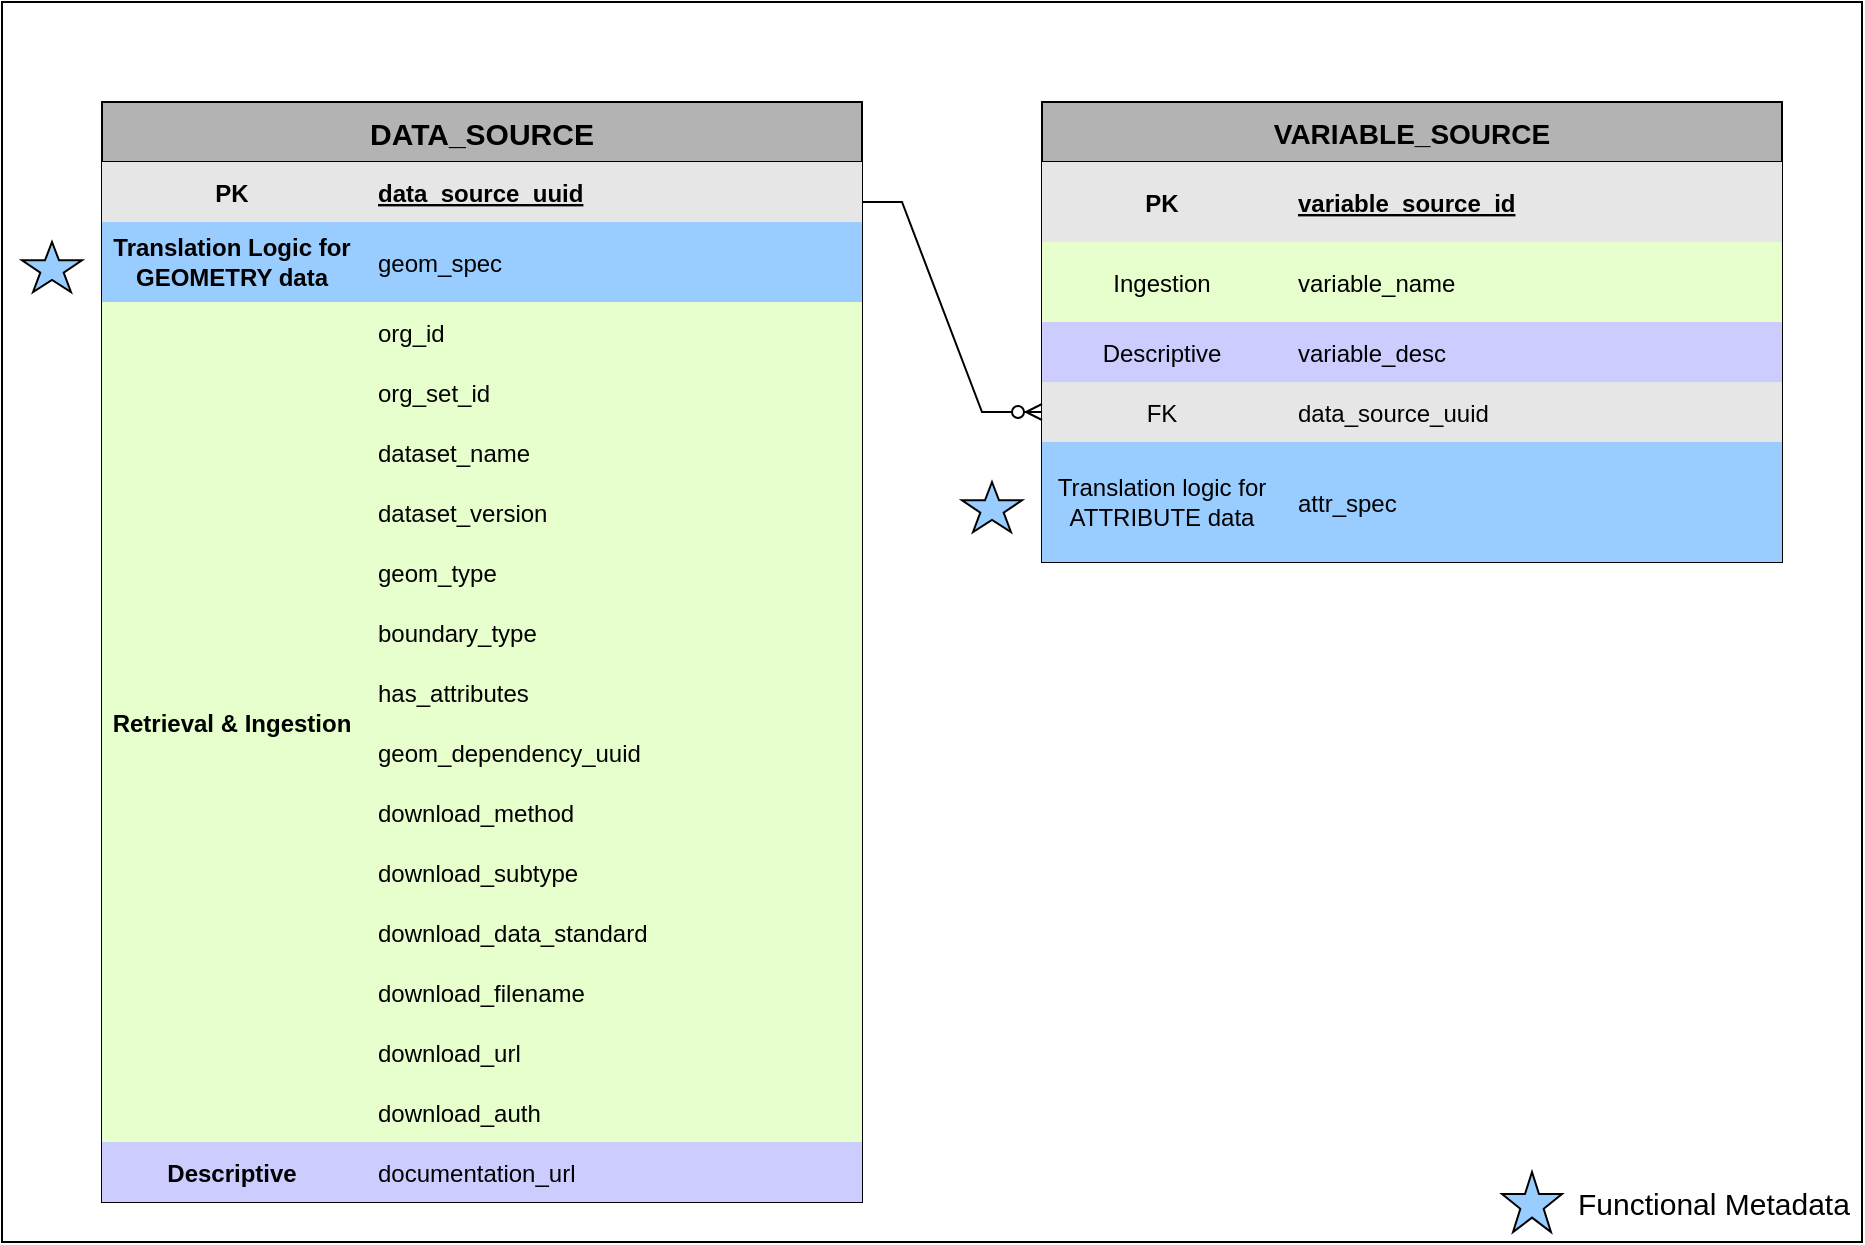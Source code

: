 <mxfile version="23.1.3" type="device">
  <diagram id="ltDb1r_3v9fbU79wgl96" name="Page-1">
    <mxGraphModel dx="2074" dy="1106" grid="1" gridSize="10" guides="1" tooltips="1" connect="1" arrows="1" fold="1" page="1" pageScale="1" pageWidth="850" pageHeight="1100" math="0" shadow="0">
      <root>
        <mxCell id="0" />
        <mxCell id="1" parent="0" />
        <mxCell id="SctZzlRnxu2SF3zeE7hY-23" value="" style="whiteSpace=wrap;html=1;" parent="1" vertex="1">
          <mxGeometry x="20" y="310" width="930" height="620" as="geometry" />
        </mxCell>
        <mxCell id="ROjNLifqc65OI51FtKDl-19" value="VARIABLE_SOURCE" style="shape=table;startSize=30;container=1;collapsible=1;childLayout=tableLayout;fixedRows=1;rowLines=0;fontStyle=1;align=center;resizeLast=1;fillColor=#B3B3B3;fontSize=14;" parent="1" vertex="1">
          <mxGeometry x="540" y="360" width="370" height="230" as="geometry" />
        </mxCell>
        <mxCell id="ROjNLifqc65OI51FtKDl-20" value="" style="shape=tableRow;horizontal=0;startSize=0;swimlaneHead=0;swimlaneBody=0;fillColor=none;collapsible=0;dropTarget=0;points=[[0,0.5],[1,0.5]];portConstraint=eastwest;top=0;left=0;right=0;bottom=1;" parent="ROjNLifqc65OI51FtKDl-19" vertex="1">
          <mxGeometry y="30" width="370" height="40" as="geometry" />
        </mxCell>
        <mxCell id="ROjNLifqc65OI51FtKDl-21" value="PK" style="shape=partialRectangle;connectable=0;fillColor=#E6E6E6;top=0;left=0;bottom=0;right=0;fontStyle=1;overflow=hidden;" parent="ROjNLifqc65OI51FtKDl-20" vertex="1">
          <mxGeometry width="120" height="40" as="geometry">
            <mxRectangle width="120" height="40" as="alternateBounds" />
          </mxGeometry>
        </mxCell>
        <mxCell id="ROjNLifqc65OI51FtKDl-22" value="variable_source_id" style="shape=partialRectangle;connectable=0;fillColor=#E6E6E6;top=0;left=0;bottom=0;right=0;align=left;spacingLeft=6;fontStyle=5;overflow=hidden;" parent="ROjNLifqc65OI51FtKDl-20" vertex="1">
          <mxGeometry x="120" width="250" height="40" as="geometry">
            <mxRectangle width="250" height="40" as="alternateBounds" />
          </mxGeometry>
        </mxCell>
        <mxCell id="ROjNLifqc65OI51FtKDl-23" value="" style="shape=tableRow;horizontal=0;startSize=0;swimlaneHead=0;swimlaneBody=0;fillColor=none;collapsible=0;dropTarget=0;points=[[0,0.5],[1,0.5]];portConstraint=eastwest;top=0;left=0;right=0;bottom=0;" parent="ROjNLifqc65OI51FtKDl-19" vertex="1">
          <mxGeometry y="70" width="370" height="40" as="geometry" />
        </mxCell>
        <mxCell id="ROjNLifqc65OI51FtKDl-24" value="Ingestion" style="shape=partialRectangle;connectable=0;fillColor=#E6FFCC;top=0;left=0;bottom=0;right=0;editable=1;overflow=hidden;" parent="ROjNLifqc65OI51FtKDl-23" vertex="1">
          <mxGeometry width="120" height="40" as="geometry">
            <mxRectangle width="120" height="40" as="alternateBounds" />
          </mxGeometry>
        </mxCell>
        <mxCell id="ROjNLifqc65OI51FtKDl-25" value="variable_name" style="shape=partialRectangle;connectable=0;fillColor=#E6FFCC;top=0;left=0;bottom=0;right=0;align=left;spacingLeft=6;overflow=hidden;" parent="ROjNLifqc65OI51FtKDl-23" vertex="1">
          <mxGeometry x="120" width="250" height="40" as="geometry">
            <mxRectangle width="250" height="40" as="alternateBounds" />
          </mxGeometry>
        </mxCell>
        <mxCell id="ROjNLifqc65OI51FtKDl-26" value="" style="shape=tableRow;horizontal=0;startSize=0;swimlaneHead=0;swimlaneBody=0;fillColor=none;collapsible=0;dropTarget=0;points=[[0,0.5],[1,0.5]];portConstraint=eastwest;top=0;left=0;right=0;bottom=0;" parent="ROjNLifqc65OI51FtKDl-19" vertex="1">
          <mxGeometry y="110" width="370" height="30" as="geometry" />
        </mxCell>
        <mxCell id="ROjNLifqc65OI51FtKDl-27" value="Descriptive" style="shape=partialRectangle;connectable=0;fillColor=#CCCCFF;top=0;left=0;bottom=0;right=0;editable=1;overflow=hidden;" parent="ROjNLifqc65OI51FtKDl-26" vertex="1">
          <mxGeometry width="120" height="30" as="geometry">
            <mxRectangle width="120" height="30" as="alternateBounds" />
          </mxGeometry>
        </mxCell>
        <mxCell id="ROjNLifqc65OI51FtKDl-28" value="variable_desc" style="shape=partialRectangle;connectable=0;fillColor=#CCCCFF;top=0;left=0;bottom=0;right=0;align=left;spacingLeft=6;overflow=hidden;" parent="ROjNLifqc65OI51FtKDl-26" vertex="1">
          <mxGeometry x="120" width="250" height="30" as="geometry">
            <mxRectangle width="250" height="30" as="alternateBounds" />
          </mxGeometry>
        </mxCell>
        <mxCell id="ROjNLifqc65OI51FtKDl-29" value="" style="shape=tableRow;horizontal=0;startSize=0;swimlaneHead=0;swimlaneBody=0;fillColor=none;collapsible=0;dropTarget=0;points=[[0,0.5],[1,0.5]];portConstraint=eastwest;top=0;left=0;right=0;bottom=0;" parent="ROjNLifqc65OI51FtKDl-19" vertex="1">
          <mxGeometry y="140" width="370" height="30" as="geometry" />
        </mxCell>
        <mxCell id="ROjNLifqc65OI51FtKDl-30" value="FK" style="shape=partialRectangle;connectable=0;fillColor=#E6E6E6;top=0;left=0;bottom=0;right=0;editable=1;overflow=hidden;" parent="ROjNLifqc65OI51FtKDl-29" vertex="1">
          <mxGeometry width="120" height="30" as="geometry">
            <mxRectangle width="120" height="30" as="alternateBounds" />
          </mxGeometry>
        </mxCell>
        <mxCell id="ROjNLifqc65OI51FtKDl-31" value="data_source_uuid" style="shape=partialRectangle;connectable=0;fillColor=#E6E6E6;top=0;left=0;bottom=0;right=0;align=left;spacingLeft=6;overflow=hidden;" parent="ROjNLifqc65OI51FtKDl-29" vertex="1">
          <mxGeometry x="120" width="250" height="30" as="geometry">
            <mxRectangle width="250" height="30" as="alternateBounds" />
          </mxGeometry>
        </mxCell>
        <mxCell id="ROjNLifqc65OI51FtKDl-100" style="shape=tableRow;horizontal=0;startSize=0;swimlaneHead=0;swimlaneBody=0;fillColor=none;collapsible=0;dropTarget=0;points=[[0,0.5],[1,0.5]];portConstraint=eastwest;top=0;left=0;right=0;bottom=0;" parent="ROjNLifqc65OI51FtKDl-19" vertex="1">
          <mxGeometry y="170" width="370" height="60" as="geometry" />
        </mxCell>
        <mxCell id="ROjNLifqc65OI51FtKDl-101" value="Translation logic for ATTRIBUTE data" style="shape=partialRectangle;connectable=0;fillColor=#99CCFF;top=0;left=0;bottom=0;right=0;editable=1;overflow=hidden;whiteSpace=wrap;" parent="ROjNLifqc65OI51FtKDl-100" vertex="1">
          <mxGeometry width="120" height="60" as="geometry">
            <mxRectangle width="120" height="60" as="alternateBounds" />
          </mxGeometry>
        </mxCell>
        <mxCell id="ROjNLifqc65OI51FtKDl-102" value="attr_spec" style="shape=partialRectangle;connectable=0;fillColor=#99CCFF;top=0;left=0;bottom=0;right=0;align=left;spacingLeft=6;overflow=hidden;" parent="ROjNLifqc65OI51FtKDl-100" vertex="1">
          <mxGeometry x="120" width="250" height="60" as="geometry">
            <mxRectangle width="250" height="60" as="alternateBounds" />
          </mxGeometry>
        </mxCell>
        <mxCell id="ROjNLifqc65OI51FtKDl-168" value="" style="edgeStyle=entityRelationEdgeStyle;fontSize=12;html=1;endArrow=ERzeroToMany;startArrow=ERmandOne;rounded=0;exitX=1;exitY=0.5;exitDx=0;exitDy=0;entryX=0;entryY=0.5;entryDx=0;entryDy=0;" parent="1" target="ROjNLifqc65OI51FtKDl-29" edge="1">
          <mxGeometry width="100" height="100" relative="1" as="geometry">
            <mxPoint x="440" y="410" as="sourcePoint" />
            <mxPoint x="670" y="690" as="targetPoint" />
          </mxGeometry>
        </mxCell>
        <mxCell id="ROjNLifqc65OI51FtKDl-6" value="DATA_SOURCE" style="shape=table;startSize=30;container=1;collapsible=1;childLayout=tableLayout;fixedRows=1;rowLines=0;fontStyle=1;align=center;resizeLast=1;fillColor=#B3B3B3;fontSize=15;" parent="1" vertex="1">
          <mxGeometry x="70" y="360" width="380" height="550" as="geometry" />
        </mxCell>
        <mxCell id="ROjNLifqc65OI51FtKDl-7" value="" style="shape=tableRow;horizontal=0;startSize=0;swimlaneHead=0;swimlaneBody=0;fillColor=none;collapsible=0;dropTarget=0;points=[[0,0.5],[1,0.5]];portConstraint=eastwest;top=0;left=0;right=0;bottom=1;" parent="ROjNLifqc65OI51FtKDl-6" vertex="1">
          <mxGeometry y="30" width="380" height="30" as="geometry" />
        </mxCell>
        <mxCell id="ROjNLifqc65OI51FtKDl-8" value="PK" style="shape=partialRectangle;connectable=0;fillColor=#E6E6E6;top=0;left=0;bottom=0;right=0;fontStyle=1;overflow=hidden;" parent="ROjNLifqc65OI51FtKDl-7" vertex="1">
          <mxGeometry width="130" height="30" as="geometry">
            <mxRectangle width="130" height="30" as="alternateBounds" />
          </mxGeometry>
        </mxCell>
        <mxCell id="ROjNLifqc65OI51FtKDl-9" value="data_source_uuid" style="shape=partialRectangle;connectable=0;fillColor=#E6E6E6;top=0;left=0;bottom=0;right=0;align=left;spacingLeft=6;fontStyle=5;overflow=hidden;" parent="ROjNLifqc65OI51FtKDl-7" vertex="1">
          <mxGeometry x="130" width="250" height="30" as="geometry">
            <mxRectangle width="250" height="30" as="alternateBounds" />
          </mxGeometry>
        </mxCell>
        <mxCell id="ROjNLifqc65OI51FtKDl-64" style="shape=tableRow;horizontal=0;startSize=0;swimlaneHead=0;swimlaneBody=0;fillColor=none;collapsible=0;dropTarget=0;points=[[0,0.5],[1,0.5]];portConstraint=eastwest;top=0;left=0;right=0;bottom=0;" parent="ROjNLifqc65OI51FtKDl-6" vertex="1">
          <mxGeometry y="60" width="380" height="40" as="geometry" />
        </mxCell>
        <mxCell id="ROjNLifqc65OI51FtKDl-65" value="Translation Logic for GEOMETRY data" style="shape=partialRectangle;connectable=0;fillColor=#99CCFF;top=0;left=0;bottom=0;right=0;editable=1;overflow=hidden;fontStyle=1;whiteSpace=wrap;" parent="ROjNLifqc65OI51FtKDl-64" vertex="1">
          <mxGeometry width="130" height="40" as="geometry">
            <mxRectangle width="130" height="40" as="alternateBounds" />
          </mxGeometry>
        </mxCell>
        <mxCell id="ROjNLifqc65OI51FtKDl-66" value="geom_spec" style="shape=partialRectangle;connectable=0;fillColor=#99CCFF;top=0;left=0;bottom=0;right=0;align=left;spacingLeft=6;overflow=hidden;" parent="ROjNLifqc65OI51FtKDl-64" vertex="1">
          <mxGeometry x="130" width="250" height="40" as="geometry">
            <mxRectangle width="250" height="40" as="alternateBounds" />
          </mxGeometry>
        </mxCell>
        <mxCell id="ROjNLifqc65OI51FtKDl-10" value="" style="shape=tableRow;horizontal=0;startSize=0;swimlaneHead=0;swimlaneBody=0;fillColor=none;collapsible=0;dropTarget=0;points=[[0,0.5],[1,0.5]];portConstraint=eastwest;top=0;left=0;right=0;bottom=0;" parent="ROjNLifqc65OI51FtKDl-6" vertex="1">
          <mxGeometry y="100" width="380" height="30" as="geometry" />
        </mxCell>
        <mxCell id="ROjNLifqc65OI51FtKDl-11" value="Retrieval &amp; Ingestion" style="shape=partialRectangle;connectable=1;fillColor=#E6FFCC;top=0;left=0;bottom=0;right=0;editable=1;overflow=hidden;movable=1;resizable=1;rotatable=1;deletable=1;locked=0;rowspan=14;colspan=1;fontStyle=1" parent="ROjNLifqc65OI51FtKDl-10" vertex="1">
          <mxGeometry width="130" height="420" as="geometry">
            <mxRectangle width="130" height="30" as="alternateBounds" />
          </mxGeometry>
        </mxCell>
        <mxCell id="ROjNLifqc65OI51FtKDl-12" value="org_id" style="shape=partialRectangle;connectable=0;fillColor=#E6FFCC;top=0;left=0;bottom=0;right=0;align=left;spacingLeft=6;overflow=hidden;" parent="ROjNLifqc65OI51FtKDl-10" vertex="1">
          <mxGeometry x="130" width="250" height="30" as="geometry">
            <mxRectangle width="250" height="30" as="alternateBounds" />
          </mxGeometry>
        </mxCell>
        <mxCell id="ROjNLifqc65OI51FtKDl-13" value="" style="shape=tableRow;horizontal=0;startSize=0;swimlaneHead=0;swimlaneBody=0;fillColor=none;collapsible=0;dropTarget=0;points=[[0,0.5],[1,0.5]];portConstraint=eastwest;top=0;left=0;right=0;bottom=0;" parent="ROjNLifqc65OI51FtKDl-6" vertex="1">
          <mxGeometry y="130" width="380" height="30" as="geometry" />
        </mxCell>
        <mxCell id="ROjNLifqc65OI51FtKDl-14" value="" style="shape=partialRectangle;connectable=1;fillColor=#E6FFCC;top=0;left=0;bottom=0;right=0;editable=1;overflow=hidden;movable=1;resizable=1;rotatable=1;deletable=1;locked=0;" parent="ROjNLifqc65OI51FtKDl-13" vertex="1" visible="0">
          <mxGeometry width="130" height="30" as="geometry">
            <mxRectangle width="130" height="30" as="alternateBounds" />
          </mxGeometry>
        </mxCell>
        <mxCell id="ROjNLifqc65OI51FtKDl-15" value="org_set_id" style="shape=partialRectangle;connectable=0;fillColor=#E6FFCC;top=0;left=0;bottom=0;right=0;align=left;spacingLeft=6;overflow=hidden;" parent="ROjNLifqc65OI51FtKDl-13" vertex="1">
          <mxGeometry x="130" width="250" height="30" as="geometry">
            <mxRectangle width="250" height="30" as="alternateBounds" />
          </mxGeometry>
        </mxCell>
        <mxCell id="ROjNLifqc65OI51FtKDl-16" value="" style="shape=tableRow;horizontal=0;startSize=0;swimlaneHead=0;swimlaneBody=0;fillColor=none;collapsible=0;dropTarget=0;points=[[0,0.5],[1,0.5]];portConstraint=eastwest;top=0;left=0;right=0;bottom=0;" parent="ROjNLifqc65OI51FtKDl-6" vertex="1">
          <mxGeometry y="160" width="380" height="30" as="geometry" />
        </mxCell>
        <mxCell id="ROjNLifqc65OI51FtKDl-17" value="" style="shape=partialRectangle;connectable=1;fillColor=#E6FFCC;top=0;left=0;bottom=0;right=0;editable=1;overflow=hidden;movable=1;resizable=1;rotatable=1;deletable=1;locked=0;" parent="ROjNLifqc65OI51FtKDl-16" vertex="1" visible="0">
          <mxGeometry width="130" height="30" as="geometry">
            <mxRectangle width="130" height="30" as="alternateBounds" />
          </mxGeometry>
        </mxCell>
        <mxCell id="ROjNLifqc65OI51FtKDl-18" value="dataset_name" style="shape=partialRectangle;connectable=0;fillColor=#E6FFCC;top=0;left=0;bottom=0;right=0;align=left;spacingLeft=6;overflow=hidden;" parent="ROjNLifqc65OI51FtKDl-16" vertex="1">
          <mxGeometry x="130" width="250" height="30" as="geometry">
            <mxRectangle width="250" height="30" as="alternateBounds" />
          </mxGeometry>
        </mxCell>
        <mxCell id="ROjNLifqc65OI51FtKDl-58" style="shape=tableRow;horizontal=0;startSize=0;swimlaneHead=0;swimlaneBody=0;fillColor=none;collapsible=0;dropTarget=0;points=[[0,0.5],[1,0.5]];portConstraint=eastwest;top=0;left=0;right=0;bottom=0;" parent="ROjNLifqc65OI51FtKDl-6" vertex="1">
          <mxGeometry y="190" width="380" height="30" as="geometry" />
        </mxCell>
        <mxCell id="ROjNLifqc65OI51FtKDl-59" style="shape=partialRectangle;connectable=1;fillColor=#E6FFCC;top=0;left=0;bottom=0;right=0;editable=1;overflow=hidden;movable=1;resizable=1;rotatable=1;deletable=1;locked=0;" parent="ROjNLifqc65OI51FtKDl-58" vertex="1" visible="0">
          <mxGeometry width="130" height="30" as="geometry">
            <mxRectangle width="130" height="30" as="alternateBounds" />
          </mxGeometry>
        </mxCell>
        <mxCell id="ROjNLifqc65OI51FtKDl-60" value="dataset_version   " style="shape=partialRectangle;connectable=0;fillColor=#E6FFCC;top=0;left=0;bottom=0;right=0;align=left;spacingLeft=6;overflow=hidden;" parent="ROjNLifqc65OI51FtKDl-58" vertex="1">
          <mxGeometry x="130" width="250" height="30" as="geometry">
            <mxRectangle width="250" height="30" as="alternateBounds" />
          </mxGeometry>
        </mxCell>
        <mxCell id="ROjNLifqc65OI51FtKDl-61" style="shape=tableRow;horizontal=0;startSize=0;swimlaneHead=0;swimlaneBody=0;fillColor=none;collapsible=0;dropTarget=0;points=[[0,0.5],[1,0.5]];portConstraint=eastwest;top=0;left=0;right=0;bottom=0;" parent="ROjNLifqc65OI51FtKDl-6" vertex="1">
          <mxGeometry y="220" width="380" height="30" as="geometry" />
        </mxCell>
        <mxCell id="ROjNLifqc65OI51FtKDl-62" style="shape=partialRectangle;connectable=1;fillColor=#E6FFCC;top=0;left=0;bottom=0;right=0;editable=1;overflow=hidden;movable=1;resizable=1;rotatable=1;deletable=1;locked=0;" parent="ROjNLifqc65OI51FtKDl-61" vertex="1" visible="0">
          <mxGeometry width="130" height="30" as="geometry">
            <mxRectangle width="130" height="30" as="alternateBounds" />
          </mxGeometry>
        </mxCell>
        <mxCell id="ROjNLifqc65OI51FtKDl-63" value="geom_type" style="shape=partialRectangle;connectable=0;fillColor=#E6FFCC;top=0;left=0;bottom=0;right=0;align=left;spacingLeft=6;overflow=hidden;" parent="ROjNLifqc65OI51FtKDl-61" vertex="1">
          <mxGeometry x="130" width="250" height="30" as="geometry">
            <mxRectangle width="250" height="30" as="alternateBounds" />
          </mxGeometry>
        </mxCell>
        <mxCell id="ROjNLifqc65OI51FtKDl-67" style="shape=tableRow;horizontal=0;startSize=0;swimlaneHead=0;swimlaneBody=0;fillColor=none;collapsible=0;dropTarget=0;points=[[0,0.5],[1,0.5]];portConstraint=eastwest;top=0;left=0;right=0;bottom=0;" parent="ROjNLifqc65OI51FtKDl-6" vertex="1">
          <mxGeometry y="250" width="380" height="30" as="geometry" />
        </mxCell>
        <mxCell id="ROjNLifqc65OI51FtKDl-68" style="shape=partialRectangle;connectable=1;fillColor=#E6FFCC;top=0;left=0;bottom=0;right=0;editable=1;overflow=hidden;movable=1;resizable=1;rotatable=1;deletable=1;locked=0;" parent="ROjNLifqc65OI51FtKDl-67" vertex="1" visible="0">
          <mxGeometry width="130" height="30" as="geometry">
            <mxRectangle width="130" height="30" as="alternateBounds" />
          </mxGeometry>
        </mxCell>
        <mxCell id="ROjNLifqc65OI51FtKDl-69" value="boundary_type" style="shape=partialRectangle;connectable=0;fillColor=#E6FFCC;top=0;left=0;bottom=0;right=0;align=left;spacingLeft=6;overflow=hidden;" parent="ROjNLifqc65OI51FtKDl-67" vertex="1">
          <mxGeometry x="130" width="250" height="30" as="geometry">
            <mxRectangle width="250" height="30" as="alternateBounds" />
          </mxGeometry>
        </mxCell>
        <mxCell id="ROjNLifqc65OI51FtKDl-70" style="shape=tableRow;horizontal=0;startSize=0;swimlaneHead=0;swimlaneBody=0;fillColor=none;collapsible=0;dropTarget=0;points=[[0,0.5],[1,0.5]];portConstraint=eastwest;top=0;left=0;right=0;bottom=0;" parent="ROjNLifqc65OI51FtKDl-6" vertex="1">
          <mxGeometry y="280" width="380" height="30" as="geometry" />
        </mxCell>
        <mxCell id="ROjNLifqc65OI51FtKDl-71" style="shape=partialRectangle;connectable=1;fillColor=#E6FFCC;top=0;left=0;bottom=0;right=0;editable=1;overflow=hidden;movable=1;resizable=1;rotatable=1;deletable=1;locked=0;" parent="ROjNLifqc65OI51FtKDl-70" vertex="1" visible="0">
          <mxGeometry width="130" height="30" as="geometry">
            <mxRectangle width="130" height="30" as="alternateBounds" />
          </mxGeometry>
        </mxCell>
        <mxCell id="ROjNLifqc65OI51FtKDl-72" value="has_attributes" style="shape=partialRectangle;connectable=0;fillColor=#E6FFCC;top=0;left=0;bottom=0;right=0;align=left;spacingLeft=6;overflow=hidden;" parent="ROjNLifqc65OI51FtKDl-70" vertex="1">
          <mxGeometry x="130" width="250" height="30" as="geometry">
            <mxRectangle width="250" height="30" as="alternateBounds" />
          </mxGeometry>
        </mxCell>
        <mxCell id="ROjNLifqc65OI51FtKDl-73" style="shape=tableRow;horizontal=0;startSize=0;swimlaneHead=0;swimlaneBody=0;fillColor=none;collapsible=0;dropTarget=0;points=[[0,0.5],[1,0.5]];portConstraint=eastwest;top=0;left=0;right=0;bottom=0;" parent="ROjNLifqc65OI51FtKDl-6" vertex="1">
          <mxGeometry y="310" width="380" height="30" as="geometry" />
        </mxCell>
        <mxCell id="ROjNLifqc65OI51FtKDl-74" style="shape=partialRectangle;connectable=0;fillColor=#E6FFCC;top=0;left=0;bottom=0;right=0;editable=1;overflow=hidden;" parent="ROjNLifqc65OI51FtKDl-73" vertex="1" visible="0">
          <mxGeometry width="130" height="30" as="geometry">
            <mxRectangle width="130" height="30" as="alternateBounds" />
          </mxGeometry>
        </mxCell>
        <mxCell id="ROjNLifqc65OI51FtKDl-75" value="geom_dependency_uuid" style="shape=partialRectangle;connectable=0;fillColor=#E6FFCC;top=0;left=0;bottom=0;right=0;align=left;spacingLeft=6;overflow=hidden;" parent="ROjNLifqc65OI51FtKDl-73" vertex="1">
          <mxGeometry x="130" width="250" height="30" as="geometry">
            <mxRectangle width="250" height="30" as="alternateBounds" />
          </mxGeometry>
        </mxCell>
        <mxCell id="ROjNLifqc65OI51FtKDl-76" style="shape=tableRow;horizontal=0;startSize=0;swimlaneHead=0;swimlaneBody=0;fillColor=none;collapsible=0;dropTarget=0;points=[[0,0.5],[1,0.5]];portConstraint=eastwest;top=0;left=0;right=0;bottom=0;" parent="ROjNLifqc65OI51FtKDl-6" vertex="1">
          <mxGeometry y="340" width="380" height="30" as="geometry" />
        </mxCell>
        <mxCell id="ROjNLifqc65OI51FtKDl-77" style="shape=partialRectangle;connectable=0;fillColor=#E6FFCC;top=0;left=0;bottom=0;right=0;editable=1;overflow=hidden;" parent="ROjNLifqc65OI51FtKDl-76" vertex="1" visible="0">
          <mxGeometry width="130" height="30" as="geometry">
            <mxRectangle width="130" height="30" as="alternateBounds" />
          </mxGeometry>
        </mxCell>
        <mxCell id="ROjNLifqc65OI51FtKDl-78" value="download_method" style="shape=partialRectangle;connectable=0;fillColor=#E6FFCC;top=0;left=0;bottom=0;right=0;align=left;spacingLeft=6;overflow=hidden;" parent="ROjNLifqc65OI51FtKDl-76" vertex="1">
          <mxGeometry x="130" width="250" height="30" as="geometry">
            <mxRectangle width="250" height="30" as="alternateBounds" />
          </mxGeometry>
        </mxCell>
        <mxCell id="ROjNLifqc65OI51FtKDl-79" style="shape=tableRow;horizontal=0;startSize=0;swimlaneHead=0;swimlaneBody=0;fillColor=none;collapsible=0;dropTarget=0;points=[[0,0.5],[1,0.5]];portConstraint=eastwest;top=0;left=0;right=0;bottom=0;" parent="ROjNLifqc65OI51FtKDl-6" vertex="1">
          <mxGeometry y="370" width="380" height="30" as="geometry" />
        </mxCell>
        <mxCell id="ROjNLifqc65OI51FtKDl-80" style="shape=partialRectangle;connectable=0;fillColor=#E6FFCC;top=0;left=0;bottom=0;right=0;editable=1;overflow=hidden;" parent="ROjNLifqc65OI51FtKDl-79" vertex="1" visible="0">
          <mxGeometry width="130" height="30" as="geometry">
            <mxRectangle width="130" height="30" as="alternateBounds" />
          </mxGeometry>
        </mxCell>
        <mxCell id="ROjNLifqc65OI51FtKDl-81" value="download_subtype" style="shape=partialRectangle;connectable=0;fillColor=#E6FFCC;top=0;left=0;bottom=0;right=0;align=left;spacingLeft=6;overflow=hidden;" parent="ROjNLifqc65OI51FtKDl-79" vertex="1">
          <mxGeometry x="130" width="250" height="30" as="geometry">
            <mxRectangle width="250" height="30" as="alternateBounds" />
          </mxGeometry>
        </mxCell>
        <mxCell id="ROjNLifqc65OI51FtKDl-82" style="shape=tableRow;horizontal=0;startSize=0;swimlaneHead=0;swimlaneBody=0;fillColor=none;collapsible=0;dropTarget=0;points=[[0,0.5],[1,0.5]];portConstraint=eastwest;top=0;left=0;right=0;bottom=0;" parent="ROjNLifqc65OI51FtKDl-6" vertex="1">
          <mxGeometry y="400" width="380" height="30" as="geometry" />
        </mxCell>
        <mxCell id="ROjNLifqc65OI51FtKDl-83" style="shape=partialRectangle;connectable=0;fillColor=#E6FFCC;top=0;left=0;bottom=0;right=0;editable=1;overflow=hidden;" parent="ROjNLifqc65OI51FtKDl-82" vertex="1" visible="0">
          <mxGeometry width="130" height="30" as="geometry">
            <mxRectangle width="130" height="30" as="alternateBounds" />
          </mxGeometry>
        </mxCell>
        <mxCell id="ROjNLifqc65OI51FtKDl-84" value="download_data_standard" style="shape=partialRectangle;connectable=0;fillColor=#E6FFCC;top=0;left=0;bottom=0;right=0;align=left;spacingLeft=6;overflow=hidden;" parent="ROjNLifqc65OI51FtKDl-82" vertex="1">
          <mxGeometry x="130" width="250" height="30" as="geometry">
            <mxRectangle width="250" height="30" as="alternateBounds" />
          </mxGeometry>
        </mxCell>
        <mxCell id="ROjNLifqc65OI51FtKDl-85" style="shape=tableRow;horizontal=0;startSize=0;swimlaneHead=0;swimlaneBody=0;fillColor=none;collapsible=0;dropTarget=0;points=[[0,0.5],[1,0.5]];portConstraint=eastwest;top=0;left=0;right=0;bottom=0;" parent="ROjNLifqc65OI51FtKDl-6" vertex="1">
          <mxGeometry y="430" width="380" height="30" as="geometry" />
        </mxCell>
        <mxCell id="ROjNLifqc65OI51FtKDl-86" style="shape=partialRectangle;connectable=0;fillColor=#E6FFCC;top=0;left=0;bottom=0;right=0;editable=1;overflow=hidden;" parent="ROjNLifqc65OI51FtKDl-85" vertex="1" visible="0">
          <mxGeometry width="130" height="30" as="geometry">
            <mxRectangle width="130" height="30" as="alternateBounds" />
          </mxGeometry>
        </mxCell>
        <mxCell id="ROjNLifqc65OI51FtKDl-87" value="download_filename" style="shape=partialRectangle;connectable=0;fillColor=#E6FFCC;top=0;left=0;bottom=0;right=0;align=left;spacingLeft=6;overflow=hidden;" parent="ROjNLifqc65OI51FtKDl-85" vertex="1">
          <mxGeometry x="130" width="250" height="30" as="geometry">
            <mxRectangle width="250" height="30" as="alternateBounds" />
          </mxGeometry>
        </mxCell>
        <mxCell id="ROjNLifqc65OI51FtKDl-88" style="shape=tableRow;horizontal=0;startSize=0;swimlaneHead=0;swimlaneBody=0;fillColor=none;collapsible=0;dropTarget=0;points=[[0,0.5],[1,0.5]];portConstraint=eastwest;top=0;left=0;right=0;bottom=0;" parent="ROjNLifqc65OI51FtKDl-6" vertex="1">
          <mxGeometry y="460" width="380" height="30" as="geometry" />
        </mxCell>
        <mxCell id="ROjNLifqc65OI51FtKDl-89" style="shape=partialRectangle;connectable=0;fillColor=#E6FFCC;top=0;left=0;bottom=0;right=0;editable=1;overflow=hidden;" parent="ROjNLifqc65OI51FtKDl-88" vertex="1" visible="0">
          <mxGeometry width="130" height="30" as="geometry">
            <mxRectangle width="130" height="30" as="alternateBounds" />
          </mxGeometry>
        </mxCell>
        <mxCell id="ROjNLifqc65OI51FtKDl-90" value="download_url" style="shape=partialRectangle;connectable=0;fillColor=#E6FFCC;top=0;left=0;bottom=0;right=0;align=left;spacingLeft=6;overflow=hidden;" parent="ROjNLifqc65OI51FtKDl-88" vertex="1">
          <mxGeometry x="130" width="250" height="30" as="geometry">
            <mxRectangle width="250" height="30" as="alternateBounds" />
          </mxGeometry>
        </mxCell>
        <mxCell id="ROjNLifqc65OI51FtKDl-91" style="shape=tableRow;horizontal=0;startSize=0;swimlaneHead=0;swimlaneBody=0;fillColor=none;collapsible=0;dropTarget=0;points=[[0,0.5],[1,0.5]];portConstraint=eastwest;top=0;left=0;right=0;bottom=0;" parent="ROjNLifqc65OI51FtKDl-6" vertex="1">
          <mxGeometry y="490" width="380" height="30" as="geometry" />
        </mxCell>
        <mxCell id="ROjNLifqc65OI51FtKDl-92" style="shape=partialRectangle;connectable=0;fillColor=#E6FFCC;top=0;left=0;bottom=0;right=0;editable=1;overflow=hidden;" parent="ROjNLifqc65OI51FtKDl-91" vertex="1" visible="0">
          <mxGeometry width="130" height="30" as="geometry">
            <mxRectangle width="130" height="30" as="alternateBounds" />
          </mxGeometry>
        </mxCell>
        <mxCell id="ROjNLifqc65OI51FtKDl-93" value="download_auth" style="shape=partialRectangle;connectable=0;fillColor=#E6FFCC;top=0;left=0;bottom=0;right=0;align=left;spacingLeft=6;overflow=hidden;" parent="ROjNLifqc65OI51FtKDl-91" vertex="1">
          <mxGeometry x="130" width="250" height="30" as="geometry">
            <mxRectangle width="250" height="30" as="alternateBounds" />
          </mxGeometry>
        </mxCell>
        <mxCell id="ROjNLifqc65OI51FtKDl-94" style="shape=tableRow;horizontal=0;startSize=0;swimlaneHead=0;swimlaneBody=0;fillColor=none;collapsible=0;dropTarget=0;points=[[0,0.5],[1,0.5]];portConstraint=eastwest;top=0;left=0;right=0;bottom=0;" parent="ROjNLifqc65OI51FtKDl-6" vertex="1">
          <mxGeometry y="520" width="380" height="30" as="geometry" />
        </mxCell>
        <mxCell id="ROjNLifqc65OI51FtKDl-95" value="Descriptive" style="shape=partialRectangle;connectable=0;fillColor=#CCCCFF;top=0;left=0;bottom=0;right=0;editable=1;overflow=hidden;fontStyle=1" parent="ROjNLifqc65OI51FtKDl-94" vertex="1">
          <mxGeometry width="130" height="30" as="geometry">
            <mxRectangle width="130" height="30" as="alternateBounds" />
          </mxGeometry>
        </mxCell>
        <mxCell id="ROjNLifqc65OI51FtKDl-96" value="documentation_url" style="shape=partialRectangle;connectable=0;fillColor=#CCCCFF;top=0;left=0;bottom=0;right=0;align=left;spacingLeft=6;overflow=hidden;" parent="ROjNLifqc65OI51FtKDl-94" vertex="1">
          <mxGeometry x="130" width="250" height="30" as="geometry">
            <mxRectangle width="250" height="30" as="alternateBounds" />
          </mxGeometry>
        </mxCell>
        <mxCell id="SctZzlRnxu2SF3zeE7hY-21" value="" style="verticalLabelPosition=bottom;verticalAlign=top;html=1;shape=mxgraph.basic.star;fillColor=#99CCFF;" parent="1" vertex="1">
          <mxGeometry x="30" y="430" width="30" height="25" as="geometry" />
        </mxCell>
        <mxCell id="SctZzlRnxu2SF3zeE7hY-22" value="" style="verticalLabelPosition=bottom;verticalAlign=top;html=1;shape=mxgraph.basic.star;fillColor=#99CCFF;" parent="1" vertex="1">
          <mxGeometry x="500" y="550" width="30" height="25" as="geometry" />
        </mxCell>
        <mxCell id="6Su6K1njeISQVqmTv5eZ-1" value="" style="verticalLabelPosition=bottom;verticalAlign=top;html=1;shape=mxgraph.basic.star;fillColor=#99CCFF;" vertex="1" parent="1">
          <mxGeometry x="770" y="895" width="30" height="30" as="geometry" />
        </mxCell>
        <mxCell id="6Su6K1njeISQVqmTv5eZ-3" value="Functional Metadata" style="shape=partialRectangle;connectable=0;fillColor=none;top=0;left=0;bottom=0;right=0;align=left;spacingLeft=6;overflow=hidden;fontSize=15;" vertex="1" parent="1">
          <mxGeometry x="800" y="890" width="150" height="40" as="geometry">
            <mxRectangle width="250" height="30" as="alternateBounds" />
          </mxGeometry>
        </mxCell>
      </root>
    </mxGraphModel>
  </diagram>
</mxfile>
